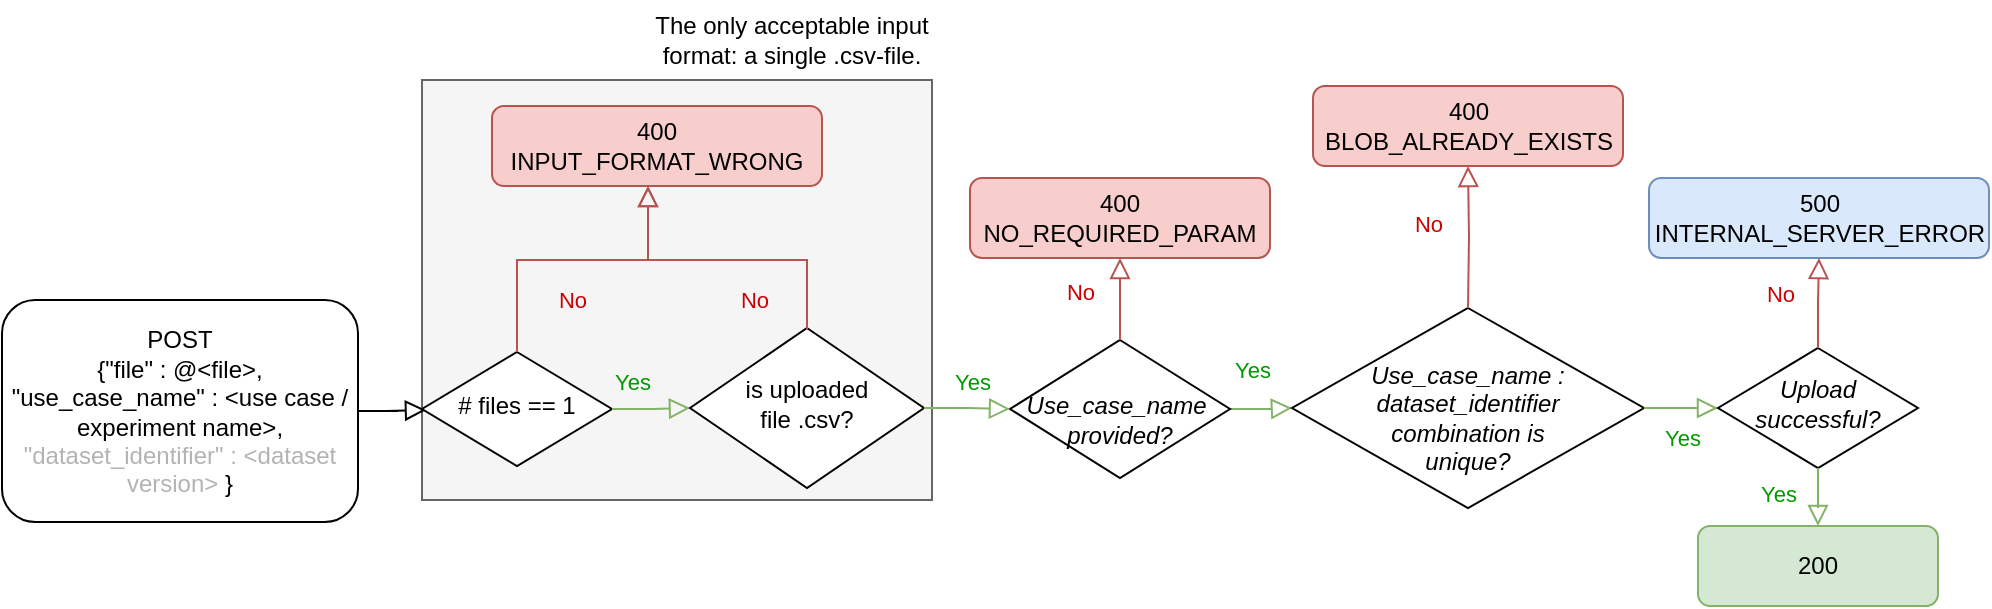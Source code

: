 <mxfile version="20.2.7" type="device"><diagram id="C5RBs43oDa-KdzZeNtuy" name="Page-1"><mxGraphModel dx="1981" dy="716" grid="1" gridSize="10" guides="1" tooltips="1" connect="1" arrows="1" fold="1" page="1" pageScale="1" pageWidth="827" pageHeight="1169" math="0" shadow="0"><root><mxCell id="WIyWlLk6GJQsqaUBKTNV-0"/><mxCell id="WIyWlLk6GJQsqaUBKTNV-1" parent="WIyWlLk6GJQsqaUBKTNV-0"/><mxCell id="ISjvwm84u0E7Ygg2jXbU-38" value="" style="rounded=0;whiteSpace=wrap;html=1;fillColor=#f5f5f5;strokeColor=#666666;fontColor=#333333;" parent="WIyWlLk6GJQsqaUBKTNV-1" vertex="1"><mxGeometry x="15" y="50" width="255" height="210" as="geometry"/></mxCell><mxCell id="WIyWlLk6GJQsqaUBKTNV-2" value="" style="rounded=0;html=1;jettySize=auto;orthogonalLoop=1;fontSize=11;endArrow=block;endFill=0;endSize=8;strokeWidth=1;shadow=0;labelBackgroundColor=none;edgeStyle=orthogonalEdgeStyle;" parent="WIyWlLk6GJQsqaUBKTNV-1" source="WIyWlLk6GJQsqaUBKTNV-3" edge="1"><mxGeometry relative="1" as="geometry"><mxPoint x="17" y="215" as="targetPoint"/></mxGeometry></mxCell><mxCell id="WIyWlLk6GJQsqaUBKTNV-3" value="&lt;div&gt;POST&lt;br&gt;&lt;/div&gt;&lt;div&gt;{&quot;file&quot; : @&amp;lt;file&amp;gt;,&lt;/div&gt;&lt;div&gt;&quot;use_case_name&quot; : &amp;lt;use case / experiment name&amp;gt;,&lt;/div&gt;&lt;div&gt;&lt;font color=&quot;#B3B3B3&quot;&gt;&quot;dataset_identifier&quot; : &amp;lt;dataset version&amp;gt;&lt;/font&gt; }&lt;/div&gt;" style="rounded=1;whiteSpace=wrap;html=1;fontSize=12;glass=0;strokeWidth=1;shadow=0;" parent="WIyWlLk6GJQsqaUBKTNV-1" vertex="1"><mxGeometry x="-195" y="160" width="178" height="111" as="geometry"/></mxCell><mxCell id="WIyWlLk6GJQsqaUBKTNV-4" value="&lt;font color=&quot;#009900&quot;&gt;Yes&lt;/font&gt;" style="rounded=0;html=1;jettySize=auto;orthogonalLoop=1;fontSize=11;endArrow=block;endFill=0;endSize=8;strokeWidth=1;shadow=0;labelBackgroundColor=none;edgeStyle=orthogonalEdgeStyle;fillColor=#d5e8d4;strokeColor=#82b366;" parent="WIyWlLk6GJQsqaUBKTNV-1" source="WIyWlLk6GJQsqaUBKTNV-6" target="ISjvwm84u0E7Ygg2jXbU-1" edge="1"><mxGeometry x="-0.333" y="20" relative="1" as="geometry"><mxPoint as="offset"/><mxPoint x="475" y="214.5" as="targetPoint"/></mxGeometry></mxCell><mxCell id="WIyWlLk6GJQsqaUBKTNV-6" value="&lt;div&gt;&lt;i&gt;&lt;br&gt;&lt;/i&gt;&lt;/div&gt;&lt;div&gt;&lt;i&gt;Use_case_name&amp;nbsp; provided?&lt;/i&gt;&lt;/div&gt;" style="rhombus;whiteSpace=wrap;html=1;shadow=0;fontFamily=Helvetica;fontSize=12;align=center;strokeWidth=1;spacing=6;spacingTop=-4;" parent="WIyWlLk6GJQsqaUBKTNV-1" vertex="1"><mxGeometry x="309" y="180" width="110" height="69" as="geometry"/></mxCell><mxCell id="WIyWlLk6GJQsqaUBKTNV-7" value="&lt;div&gt;400&lt;/div&gt;&lt;div&gt;NO_REQUIRED_PARAM&lt;br&gt;&lt;/div&gt;" style="rounded=1;whiteSpace=wrap;html=1;fontSize=12;glass=0;strokeWidth=1;shadow=0;fillColor=#f8cecc;strokeColor=#b85450;" parent="WIyWlLk6GJQsqaUBKTNV-1" vertex="1"><mxGeometry x="289" y="99" width="150" height="40" as="geometry"/></mxCell><mxCell id="WIyWlLk6GJQsqaUBKTNV-8" value="&lt;font color=&quot;#CC0000&quot;&gt;No&lt;/font&gt;" style="rounded=0;html=1;jettySize=auto;orthogonalLoop=1;fontSize=11;endArrow=block;endFill=0;endSize=8;strokeWidth=1;shadow=0;labelBackgroundColor=none;edgeStyle=orthogonalEdgeStyle;fillColor=#f8cecc;strokeColor=#b85450;" parent="WIyWlLk6GJQsqaUBKTNV-1" edge="1"><mxGeometry x="0.2" y="20" relative="1" as="geometry"><mxPoint as="offset"/><mxPoint x="340" y="183" as="sourcePoint"/></mxGeometry></mxCell><mxCell id="ISjvwm84u0E7Ygg2jXbU-1" value="&lt;div&gt;&lt;i&gt;&lt;br&gt;&lt;/i&gt;&lt;/div&gt;&lt;div&gt;&lt;i&gt;Use_case_name : dataset_identifier &lt;br&gt;&lt;/i&gt;&lt;/div&gt;&lt;div&gt;&lt;i&gt;combination is&lt;br&gt;&lt;/i&gt;&lt;/div&gt;&lt;div&gt;&lt;i&gt;unique?&lt;br&gt;&lt;/i&gt;&lt;/div&gt;" style="rhombus;whiteSpace=wrap;html=1;shadow=0;fontFamily=Helvetica;fontSize=12;align=center;strokeWidth=1;spacing=6;spacingTop=-4;" parent="WIyWlLk6GJQsqaUBKTNV-1" vertex="1"><mxGeometry x="450" y="164" width="176" height="100" as="geometry"/></mxCell><mxCell id="ISjvwm84u0E7Ygg2jXbU-4" value="&lt;font color=&quot;#CC0000&quot;&gt;No&lt;/font&gt;" style="rounded=0;html=1;jettySize=auto;orthogonalLoop=1;fontSize=11;endArrow=block;endFill=0;endSize=8;strokeWidth=1;shadow=0;labelBackgroundColor=none;edgeStyle=orthogonalEdgeStyle;fillColor=#f8cecc;strokeColor=#b85450;exitX=0.5;exitY=0;exitDx=0;exitDy=0;" parent="WIyWlLk6GJQsqaUBKTNV-1" target="ISjvwm84u0E7Ygg2jXbU-5" edge="1"><mxGeometry x="0.2" y="20" relative="1" as="geometry"><mxPoint as="offset"/><mxPoint x="538" y="164" as="sourcePoint"/></mxGeometry></mxCell><mxCell id="ISjvwm84u0E7Ygg2jXbU-5" value="&lt;div&gt;400&lt;/div&gt;&lt;div&gt;BLOB_ALREADY_EXISTS&lt;br&gt;&lt;/div&gt;" style="rounded=1;whiteSpace=wrap;html=1;fontSize=12;glass=0;strokeWidth=1;shadow=0;fillColor=#f8cecc;strokeColor=#b85450;" parent="WIyWlLk6GJQsqaUBKTNV-1" vertex="1"><mxGeometry x="460.5" y="53" width="155" height="40" as="geometry"/></mxCell><mxCell id="ISjvwm84u0E7Ygg2jXbU-6" value="&lt;font color=&quot;#009900&quot;&gt;Yes&lt;/font&gt;" style="rounded=0;html=1;jettySize=auto;orthogonalLoop=1;fontSize=11;endArrow=block;endFill=0;endSize=8;strokeWidth=1;shadow=0;labelBackgroundColor=none;edgeStyle=orthogonalEdgeStyle;fillColor=#d5e8d4;strokeColor=#82b366;exitX=1;exitY=0.5;exitDx=0;exitDy=0;" parent="WIyWlLk6GJQsqaUBKTNV-1" source="ISjvwm84u0E7Ygg2jXbU-1" target="ISjvwm84u0E7Ygg2jXbU-27" edge="1"><mxGeometry y="15" relative="1" as="geometry"><mxPoint as="offset"/><mxPoint x="615" y="215" as="sourcePoint"/><mxPoint x="645.062" y="214.8" as="targetPoint"/></mxGeometry></mxCell><mxCell id="ISjvwm84u0E7Ygg2jXbU-27" value="&lt;i&gt;Upload successful?&lt;/i&gt;" style="rhombus;whiteSpace=wrap;html=1;shadow=0;fontFamily=Helvetica;fontSize=12;align=center;strokeWidth=1;spacing=6;spacingTop=-4;" parent="WIyWlLk6GJQsqaUBKTNV-1" vertex="1"><mxGeometry x="663" y="184" width="100" height="60" as="geometry"/></mxCell><mxCell id="ISjvwm84u0E7Ygg2jXbU-28" value="&lt;font color=&quot;#009900&quot;&gt;Yes&lt;/font&gt;" style="rounded=0;html=1;jettySize=auto;orthogonalLoop=1;fontSize=11;endArrow=block;endFill=0;endSize=8;strokeWidth=1;shadow=0;labelBackgroundColor=none;edgeStyle=orthogonalEdgeStyle;fillColor=#d5e8d4;strokeColor=#82b366;exitX=0.5;exitY=1;exitDx=0;exitDy=0;" parent="WIyWlLk6GJQsqaUBKTNV-1" source="ISjvwm84u0E7Ygg2jXbU-27" target="ISjvwm84u0E7Ygg2jXbU-30" edge="1"><mxGeometry x="-0.5" y="-20" relative="1" as="geometry"><mxPoint as="offset"/><mxPoint x="663" y="323.2" as="sourcePoint"/><mxPoint x="713" y="283" as="targetPoint"/><Array as="points"/></mxGeometry></mxCell><mxCell id="ISjvwm84u0E7Ygg2jXbU-30" value="200" style="rounded=1;whiteSpace=wrap;html=1;fontSize=12;glass=0;strokeWidth=1;shadow=0;fillColor=#d5e8d4;strokeColor=#82b366;" parent="WIyWlLk6GJQsqaUBKTNV-1" vertex="1"><mxGeometry x="653" y="273" width="120" height="40" as="geometry"/></mxCell><mxCell id="ISjvwm84u0E7Ygg2jXbU-34" value="&lt;div&gt;500&lt;/div&gt;&lt;div&gt;INTERNAL_SERVER_ERROR&lt;br&gt;&lt;/div&gt;" style="rounded=1;whiteSpace=wrap;html=1;fontSize=12;glass=0;strokeWidth=1;shadow=0;fillColor=#dae8fc;strokeColor=#6c8ebf;" parent="WIyWlLk6GJQsqaUBKTNV-1" vertex="1"><mxGeometry x="628.5" y="99" width="170" height="40" as="geometry"/></mxCell><mxCell id="ISjvwm84u0E7Ygg2jXbU-40" value="The only acceptable input format: a single .csv-file." style="text;html=1;strokeColor=none;fillColor=none;align=center;verticalAlign=middle;whiteSpace=wrap;rounded=0;" parent="WIyWlLk6GJQsqaUBKTNV-1" vertex="1"><mxGeometry x="120" y="10" width="160" height="40" as="geometry"/></mxCell><mxCell id="MqunOcK5eO53b12ELdYs-0" value="# files == 1" style="rhombus;whiteSpace=wrap;html=1;shadow=0;fontFamily=Helvetica;fontSize=12;align=center;strokeWidth=1;spacing=6;spacingTop=-4;" parent="WIyWlLk6GJQsqaUBKTNV-1" vertex="1"><mxGeometry x="15" y="186" width="95" height="57" as="geometry"/></mxCell><mxCell id="MqunOcK5eO53b12ELdYs-1" value="&lt;div&gt;400&lt;/div&gt;&lt;div&gt;INPUT_FORMAT_WRONG&lt;br&gt;&lt;/div&gt;" style="rounded=1;whiteSpace=wrap;html=1;fontSize=12;glass=0;strokeWidth=1;shadow=0;fillColor=#f8cecc;strokeColor=#b85450;" parent="WIyWlLk6GJQsqaUBKTNV-1" vertex="1"><mxGeometry x="50" y="63" width="165" height="40" as="geometry"/></mxCell><mxCell id="MqunOcK5eO53b12ELdYs-2" value="&lt;font color=&quot;#009900&quot;&gt;Yes&lt;/font&gt;" style="rounded=0;html=1;jettySize=auto;orthogonalLoop=1;fontSize=11;endArrow=block;endFill=0;endSize=8;strokeWidth=1;shadow=0;labelBackgroundColor=none;edgeStyle=orthogonalEdgeStyle;fillColor=#d5e8d4;strokeColor=#82b366;exitX=1;exitY=0.5;exitDx=0;exitDy=0;" parent="WIyWlLk6GJQsqaUBKTNV-1" source="MqunOcK5eO53b12ELdYs-0" target="MqunOcK5eO53b12ELdYs-8" edge="1"><mxGeometry x="-0.494" y="15" relative="1" as="geometry"><mxPoint y="1" as="offset"/><mxPoint x="115" y="215.67" as="sourcePoint"/><mxPoint x="145.07" y="214.8" as="targetPoint"/></mxGeometry></mxCell><mxCell id="MqunOcK5eO53b12ELdYs-3" value="&lt;font color=&quot;#CC0000&quot;&gt;No&lt;/font&gt;" style="edgeStyle=orthogonalEdgeStyle;rounded=0;html=1;jettySize=auto;orthogonalLoop=1;fontSize=11;endArrow=block;endFill=0;endSize=8;strokeWidth=1;shadow=0;labelBackgroundColor=none;fillColor=#f8cecc;strokeColor=#b85450;" parent="WIyWlLk6GJQsqaUBKTNV-1" source="MqunOcK5eO53b12ELdYs-0" target="MqunOcK5eO53b12ELdYs-1" edge="1"><mxGeometry x="-0.01" y="-20" relative="1" as="geometry"><mxPoint as="offset"/><mxPoint x="65" y="182" as="sourcePoint"/><mxPoint x="65" y="140" as="targetPoint"/><Array as="points"><mxPoint x="63" y="140"/><mxPoint x="128" y="140"/></Array></mxGeometry></mxCell><mxCell id="MqunOcK5eO53b12ELdYs-8" value="&lt;div&gt;is uploaded &lt;br&gt;&lt;/div&gt;&lt;div&gt;file .csv?&lt;/div&gt;" style="rhombus;whiteSpace=wrap;html=1;shadow=0;fontFamily=Helvetica;fontSize=12;align=center;strokeWidth=1;spacing=6;spacingTop=-4;" parent="WIyWlLk6GJQsqaUBKTNV-1" vertex="1"><mxGeometry x="149" y="174" width="117" height="80" as="geometry"/></mxCell><mxCell id="MqunOcK5eO53b12ELdYs-10" value="&lt;font color=&quot;#CC0000&quot;&gt;No&lt;/font&gt;" style="edgeStyle=orthogonalEdgeStyle;rounded=0;html=1;jettySize=auto;orthogonalLoop=1;fontSize=11;endArrow=block;endFill=0;endSize=8;strokeWidth=1;shadow=0;labelBackgroundColor=none;fillColor=#f8cecc;strokeColor=#b85450;" parent="WIyWlLk6GJQsqaUBKTNV-1" target="MqunOcK5eO53b12ELdYs-1" edge="1"><mxGeometry x="-0.175" y="20" relative="1" as="geometry"><mxPoint x="1" as="offset"/><mxPoint x="207.5" y="175" as="sourcePoint"/><mxPoint x="207.5" y="133" as="targetPoint"/><Array as="points"><mxPoint x="208" y="140"/><mxPoint x="128" y="140"/></Array></mxGeometry></mxCell><mxCell id="MqunOcK5eO53b12ELdYs-12" value="&lt;font color=&quot;#009900&quot;&gt;Yes&lt;/font&gt;" style="rounded=0;html=1;jettySize=auto;orthogonalLoop=1;fontSize=11;endArrow=block;endFill=0;endSize=8;strokeWidth=1;shadow=0;labelBackgroundColor=none;edgeStyle=orthogonalEdgeStyle;fillColor=#d5e8d4;strokeColor=#82b366;" parent="WIyWlLk6GJQsqaUBKTNV-1" source="MqunOcK5eO53b12ELdYs-8" target="WIyWlLk6GJQsqaUBKTNV-6" edge="1"><mxGeometry x="0.116" y="14" relative="1" as="geometry"><mxPoint as="offset"/><mxPoint x="290" y="214.5" as="sourcePoint"/><mxPoint x="325" y="215" as="targetPoint"/></mxGeometry></mxCell><mxCell id="MqunOcK5eO53b12ELdYs-14" value="&lt;font color=&quot;#CC0000&quot;&gt;No&lt;/font&gt;" style="rounded=0;html=1;jettySize=auto;orthogonalLoop=1;fontSize=11;endArrow=block;endFill=0;endSize=8;strokeWidth=1;shadow=0;labelBackgroundColor=none;edgeStyle=orthogonalEdgeStyle;fillColor=#f8cecc;strokeColor=#b85450;exitX=0.5;exitY=0;exitDx=0;exitDy=0;" parent="WIyWlLk6GJQsqaUBKTNV-1" source="WIyWlLk6GJQsqaUBKTNV-6" target="WIyWlLk6GJQsqaUBKTNV-7" edge="1"><mxGeometry x="0.2" y="20" relative="1" as="geometry"><mxPoint as="offset"/><mxPoint x="364" y="325" as="sourcePoint"/><mxPoint x="364" y="295" as="targetPoint"/></mxGeometry></mxCell><mxCell id="MqunOcK5eO53b12ELdYs-17" value="&lt;font color=&quot;#CC0000&quot;&gt;No&lt;/font&gt;" style="rounded=0;html=1;jettySize=auto;orthogonalLoop=1;fontSize=11;endArrow=block;endFill=0;endSize=8;strokeWidth=1;shadow=0;labelBackgroundColor=none;edgeStyle=orthogonalEdgeStyle;fillColor=#f8cecc;strokeColor=#b85450;exitX=0.5;exitY=0;exitDx=0;exitDy=0;" parent="WIyWlLk6GJQsqaUBKTNV-1" source="ISjvwm84u0E7Ygg2jXbU-27" target="ISjvwm84u0E7Ygg2jXbU-34" edge="1"><mxGeometry x="0.2" y="20" relative="1" as="geometry"><mxPoint as="offset"/><mxPoint x="564" y="177.5" as="sourcePoint"/><mxPoint x="564" y="103" as="targetPoint"/></mxGeometry></mxCell></root></mxGraphModel></diagram></mxfile>